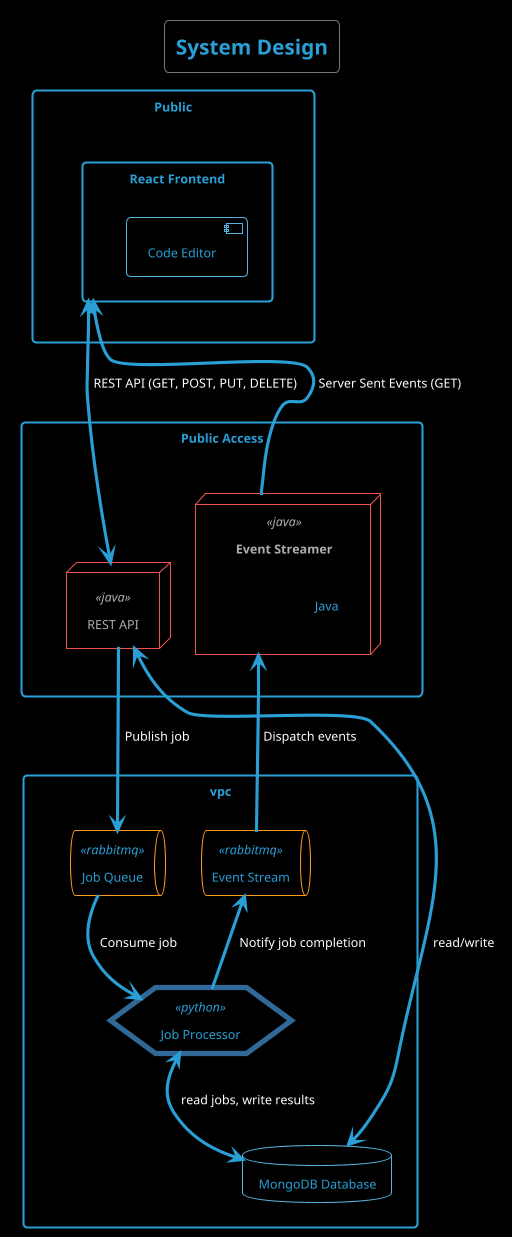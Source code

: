 @startuml system-design

' Theme and style configuration
title System Design
!theme cyborg-outline
skinparam backgroundColor #000000

<style>
.java {
  LineColor #ef5350
}
.python {
  LineColor #306998
  LineThickness 5
}
.rabbitmq {
  LineColor #f89820
}
</style>

rectangle Public {
  rectangle "React Frontend" as fe {
    component "Code Editor"
  }
}

rectangle "Public Access" as pvpc {
  node "Event Streamer" as sse << java >> {
    label "Java"
  }

  node "REST API" as api << java >> {
    label "Java"
  }
}

rectangle vpc {
  hexagon "Job Processor" as jp << python >>

  queue "Job Queue" as jq << rabbitmq >>

  queue "Event Stream" as events << rabbitmq >>

  database "MongoDB Database" as db
}

' layout configuration lines
Public -[hidden]d-> pvpc
pvpc -[hidden]d-> vpc
jq -[hidden]r-> events
jq -[hidden]d-> db
events -[hidden]d-> db
jq -[hidden]d-> jp
events -[hidden]d-> jp
jp -[hidden]r-> db

' visible notation lines
fe <--> api : REST API (GET, POST, PUT, DELETE)
sse --> fe : Server Sent Events (GET)
events --> sse : Dispatch events
api --> jq : Publish job
api <--> db : read/write
jq --> jp : Consume job
jp --> events : Notify job completion
jp <--> db : read jobs, write results

@enduml
